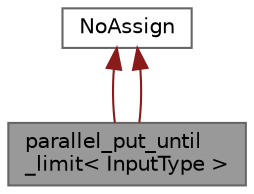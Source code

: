digraph "parallel_put_until_limit&lt; InputType &gt;"
{
 // LATEX_PDF_SIZE
  bgcolor="transparent";
  edge [fontname=Helvetica,fontsize=10,labelfontname=Helvetica,labelfontsize=10];
  node [fontname=Helvetica,fontsize=10,shape=box,height=0.2,width=0.4];
  Node1 [id="Node000001",label="parallel_put_until\l_limit\< InputType \>",height=0.2,width=0.4,color="gray40", fillcolor="grey60", style="filled", fontcolor="black",tooltip="Performs test on function nodes with limited concurrency and buffering"];
  Node2 -> Node1 [id="edge3_Node000001_Node000002",dir="back",color="firebrick4",style="solid",tooltip=" "];
  Node2 [id="Node000002",label="NoAssign",height=0.2,width=0.4,color="gray40", fillcolor="white", style="filled",URL="$class_no_assign.html",tooltip="Base class for prohibiting compiler-generated operator="];
  Node2 -> Node1 [id="edge4_Node000001_Node000002",dir="back",color="firebrick4",style="solid",tooltip=" "];
}
